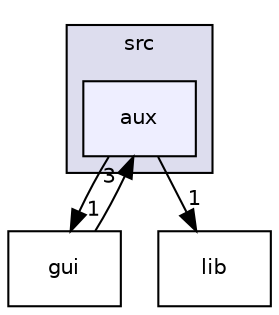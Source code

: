digraph "src/aux" {
  compound=true
  node [ fontsize="10", fontname="Helvetica"];
  edge [ labelfontsize="10", labelfontname="Helvetica"];
  subgraph clusterdir_68267d1309a1af8e8297ef4c3efbcdba {
    graph [ bgcolor="#ddddee", pencolor="black", label="src" fontname="Helvetica", fontsize="10", URL="dir_68267d1309a1af8e8297ef4c3efbcdba.html"]
  dir_104414bf124d0ee68360fef0438d36a3 [shape=box, label="aux", style="filled", fillcolor="#eeeeff", pencolor="black", URL="dir_104414bf124d0ee68360fef0438d36a3.html"];
  }
  dir_99d0482cf009f9d97a0877749b817f19 [shape=box label="gui" URL="dir_99d0482cf009f9d97a0877749b817f19.html"];
  dir_c85d3e3c5052e9ad9ce18c6863244a25 [shape=box label="lib" URL="dir_c85d3e3c5052e9ad9ce18c6863244a25.html"];
  dir_99d0482cf009f9d97a0877749b817f19->dir_104414bf124d0ee68360fef0438d36a3 [headlabel="3", labeldistance=1.5 headhref="dir_000009_000006.html"];
  dir_104414bf124d0ee68360fef0438d36a3->dir_99d0482cf009f9d97a0877749b817f19 [headlabel="1", labeldistance=1.5 headhref="dir_000006_000009.html"];
  dir_104414bf124d0ee68360fef0438d36a3->dir_c85d3e3c5052e9ad9ce18c6863244a25 [headlabel="1", labeldistance=1.5 headhref="dir_000006_000010.html"];
}
